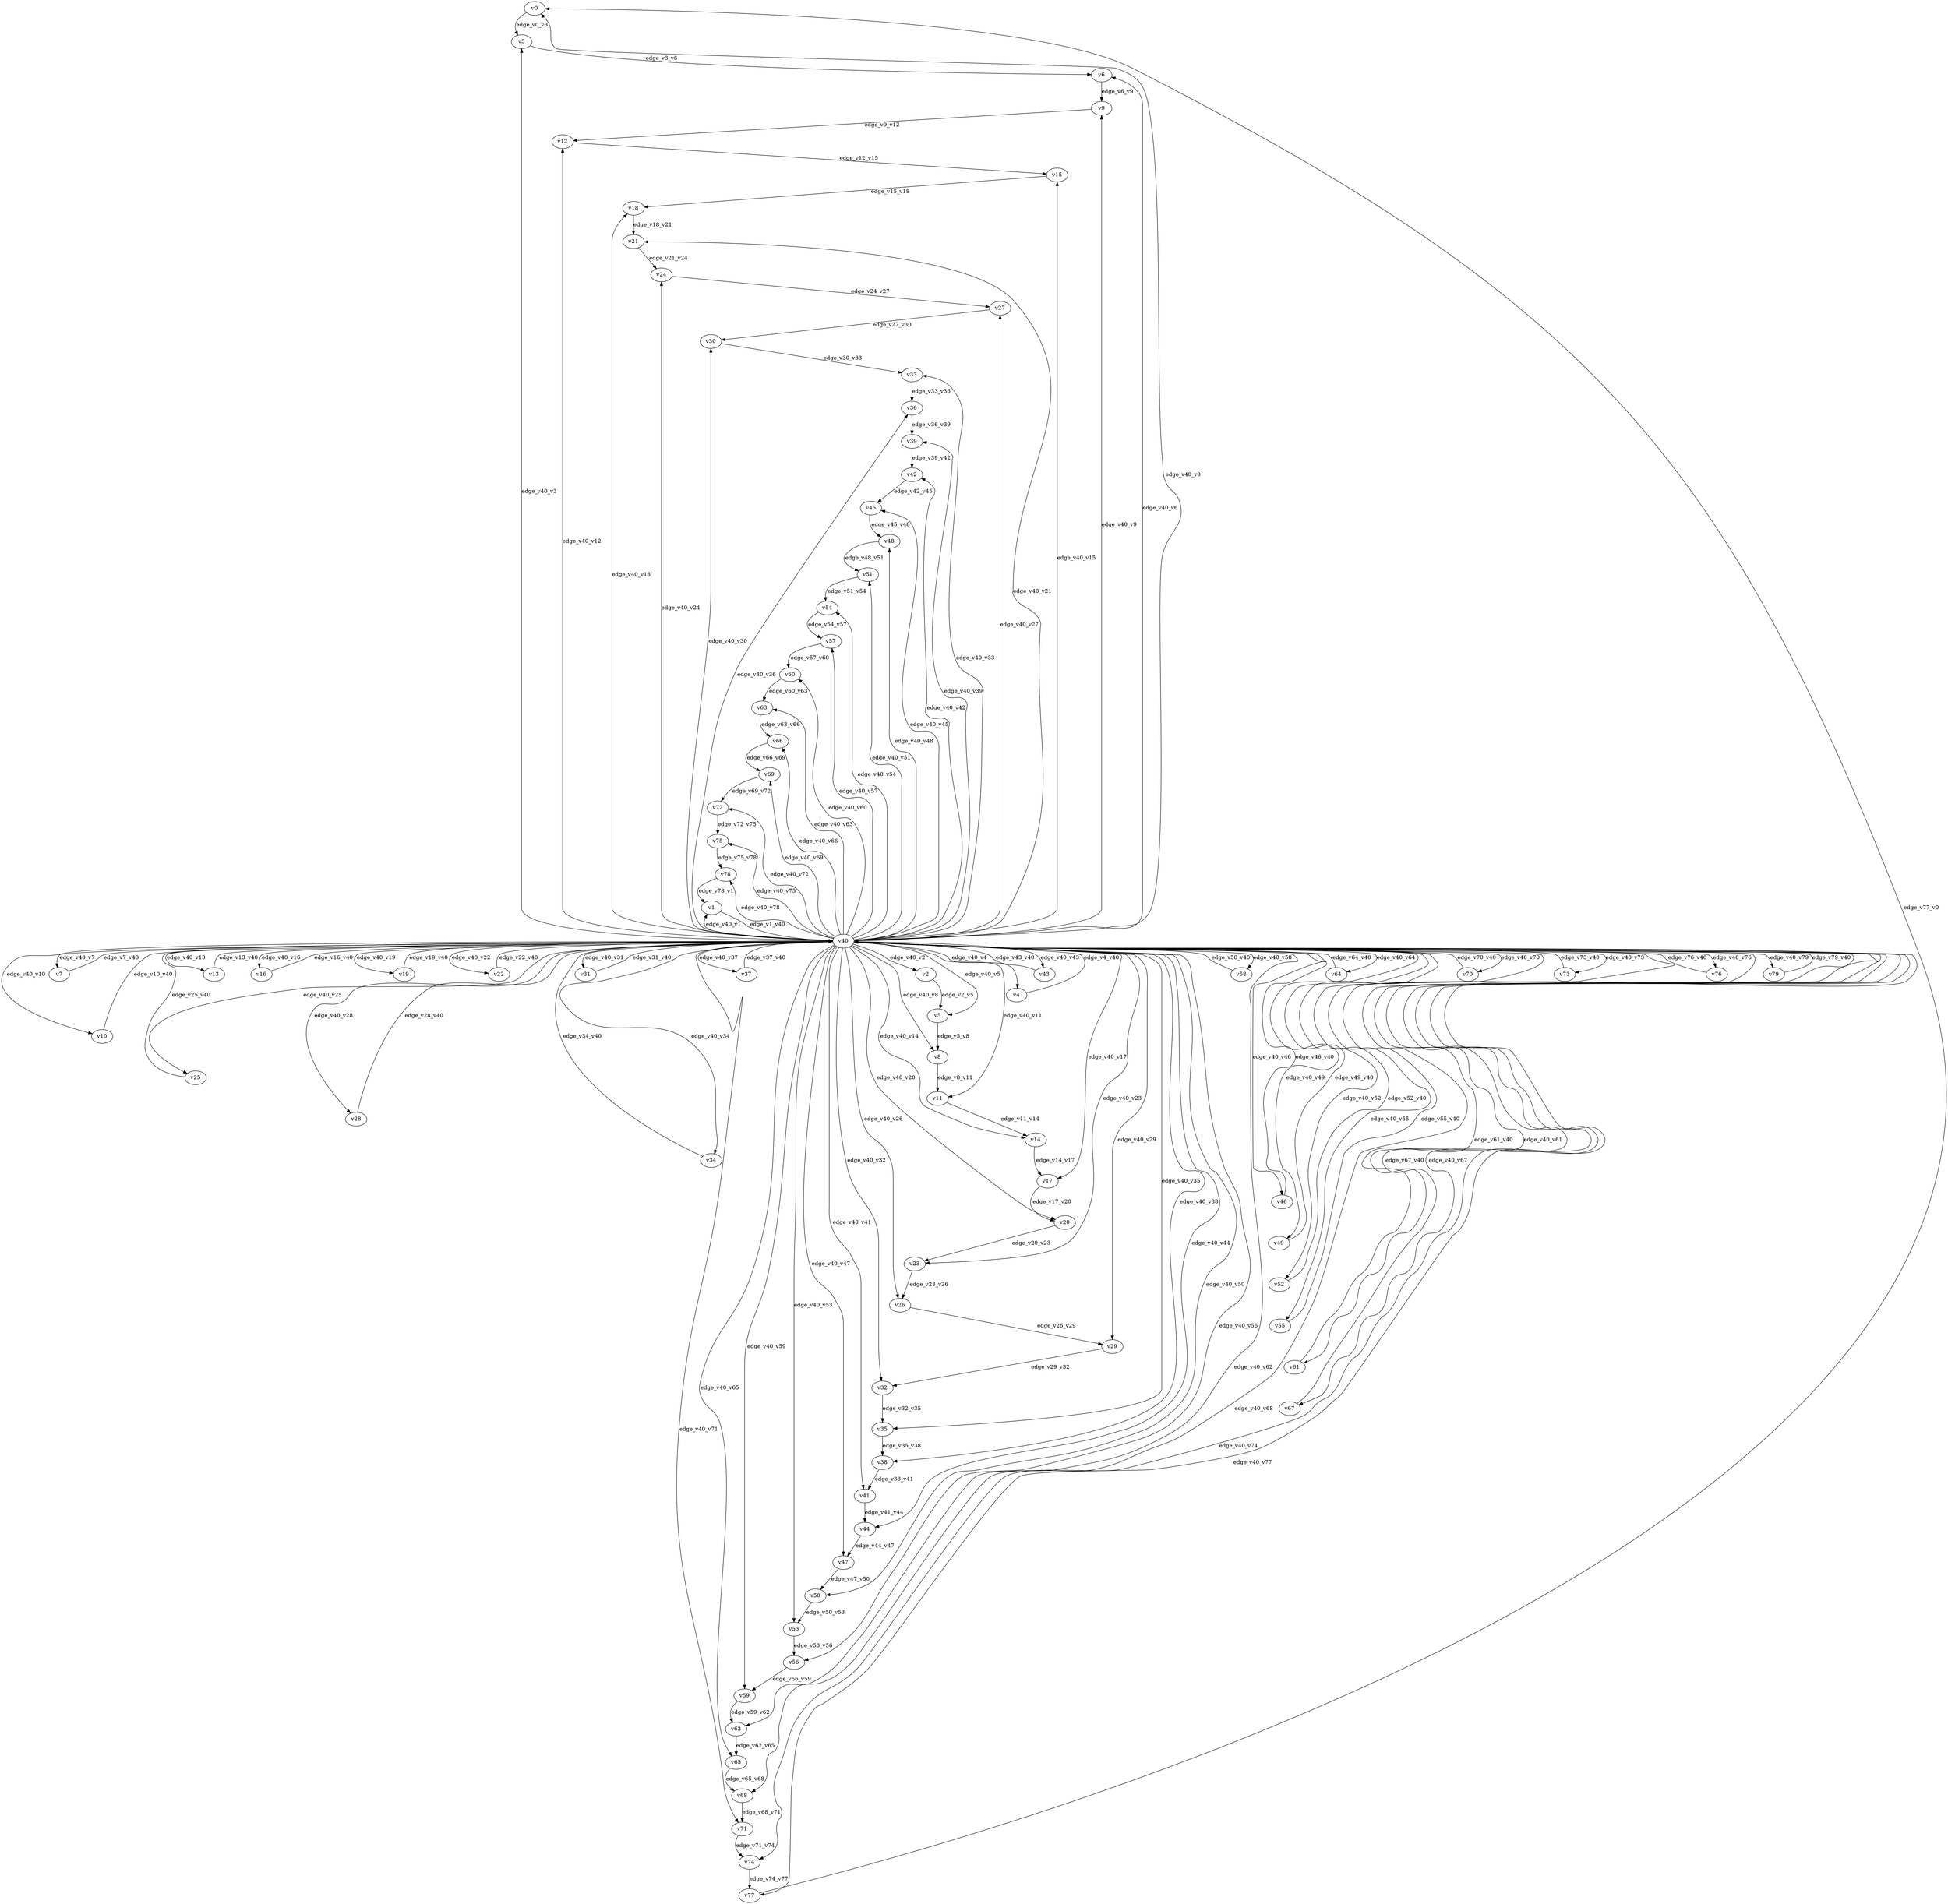 digraph test116 {
    // Discounted game test case
    // Vertex properties: name [player=X]
    // Edge properties: [weight=Y, discount=Z]

    v0 [name="v0", player=0];
    v1 [name="v1", player=1];
    v2 [name="v2", player=0];
    v3 [name="v3", player=1];
    v4 [name="v4", player=0];
    v5 [name="v5", player=1];
    v6 [name="v6", player=0];
    v7 [name="v7", player=1];
    v8 [name="v8", player=0];
    v9 [name="v9", player=1];
    v10 [name="v10", player=0];
    v11 [name="v11", player=1];
    v12 [name="v12", player=0];
    v13 [name="v13", player=1];
    v14 [name="v14", player=0];
    v15 [name="v15", player=1];
    v16 [name="v16", player=0];
    v17 [name="v17", player=1];
    v18 [name="v18", player=0];
    v19 [name="v19", player=1];
    v20 [name="v20", player=0];
    v21 [name="v21", player=1];
    v22 [name="v22", player=0];
    v23 [name="v23", player=1];
    v24 [name="v24", player=0];
    v25 [name="v25", player=1];
    v26 [name="v26", player=0];
    v27 [name="v27", player=1];
    v28 [name="v28", player=0];
    v29 [name="v29", player=1];
    v30 [name="v30", player=0];
    v31 [name="v31", player=1];
    v32 [name="v32", player=0];
    v33 [name="v33", player=1];
    v34 [name="v34", player=0];
    v35 [name="v35", player=1];
    v36 [name="v36", player=0];
    v37 [name="v37", player=1];
    v38 [name="v38", player=0];
    v39 [name="v39", player=1];
    v40 [name="v40", player=0];
    v41 [name="v41", player=1];
    v42 [name="v42", player=0];
    v43 [name="v43", player=1];
    v44 [name="v44", player=0];
    v45 [name="v45", player=1];
    v46 [name="v46", player=0];
    v47 [name="v47", player=1];
    v48 [name="v48", player=0];
    v49 [name="v49", player=1];
    v50 [name="v50", player=0];
    v51 [name="v51", player=1];
    v52 [name="v52", player=0];
    v53 [name="v53", player=1];
    v54 [name="v54", player=0];
    v55 [name="v55", player=1];
    v56 [name="v56", player=0];
    v57 [name="v57", player=1];
    v58 [name="v58", player=0];
    v59 [name="v59", player=1];
    v60 [name="v60", player=0];
    v61 [name="v61", player=1];
    v62 [name="v62", player=0];
    v63 [name="v63", player=1];
    v64 [name="v64", player=0];
    v65 [name="v65", player=1];
    v66 [name="v66", player=0];
    v67 [name="v67", player=1];
    v68 [name="v68", player=0];
    v69 [name="v69", player=1];
    v70 [name="v70", player=0];
    v71 [name="v71", player=1];
    v72 [name="v72", player=0];
    v73 [name="v73", player=1];
    v74 [name="v74", player=0];
    v75 [name="v75", player=1];
    v76 [name="v76", player=0];
    v77 [name="v77", player=1];
    v78 [name="v78", player=0];
    v79 [name="v79", player=1];

    v40 -> v0 [label="edge_v40_v0", weight=-1.98, discount=0.483];
    v40 -> v1 [label="edge_v40_v1", weight=9.88, discount=0.483];
    v1 -> v40 [label="edge_v1_v40", weight=9.04, discount=0.483];
    v40 -> v2 [label="edge_v40_v2", weight=0.81, discount=0.483];
    v40 -> v3 [label="edge_v40_v3", weight=4.74, discount=0.483];
    v40 -> v4 [label="edge_v40_v4", weight=-1.27, discount=0.483];
    v4 -> v40 [label="edge_v4_v40", weight=-3.47, discount=0.483];
    v40 -> v5 [label="edge_v40_v5", weight=0.40, discount=0.483];
    v40 -> v6 [label="edge_v40_v6", weight=2.34, discount=0.483];
    v40 -> v7 [label="edge_v40_v7", weight=4.18, discount=0.483];
    v7 -> v40 [label="edge_v7_v40", weight=1.74, discount=0.483];
    v40 -> v8 [label="edge_v40_v8", weight=2.99, discount=0.483];
    v40 -> v9 [label="edge_v40_v9", weight=8.90, discount=0.483];
    v40 -> v10 [label="edge_v40_v10", weight=0.01, discount=0.483];
    v10 -> v40 [label="edge_v10_v40", weight=0.15, discount=0.483];
    v40 -> v11 [label="edge_v40_v11", weight=-5.84, discount=0.483];
    v40 -> v12 [label="edge_v40_v12", weight=4.20, discount=0.483];
    v40 -> v13 [label="edge_v40_v13", weight=4.65, discount=0.483];
    v13 -> v40 [label="edge_v13_v40", weight=5.01, discount=0.483];
    v40 -> v14 [label="edge_v40_v14", weight=-3.91, discount=0.483];
    v40 -> v15 [label="edge_v40_v15", weight=6.23, discount=0.483];
    v40 -> v16 [label="edge_v40_v16", weight=3.51, discount=0.483];
    v16 -> v40 [label="edge_v16_v40", weight=2.89, discount=0.483];
    v40 -> v17 [label="edge_v40_v17", weight=1.39, discount=0.483];
    v40 -> v18 [label="edge_v40_v18", weight=4.16, discount=0.483];
    v40 -> v19 [label="edge_v40_v19", weight=8.91, discount=0.483];
    v19 -> v40 [label="edge_v19_v40", weight=9.30, discount=0.483];
    v40 -> v20 [label="edge_v40_v20", weight=-0.79, discount=0.483];
    v40 -> v21 [label="edge_v40_v21", weight=-3.75, discount=0.483];
    v40 -> v22 [label="edge_v40_v22", weight=0.49, discount=0.483];
    v22 -> v40 [label="edge_v22_v40", weight=2.79, discount=0.483];
    v40 -> v23 [label="edge_v40_v23", weight=-3.93, discount=0.483];
    v40 -> v24 [label="edge_v40_v24", weight=5.36, discount=0.483];
    v40 -> v25 [label="edge_v40_v25", weight=-5.02, discount=0.483];
    v25 -> v40 [label="edge_v25_v40", weight=-7.72, discount=0.483];
    v40 -> v26 [label="edge_v40_v26", weight=8.43, discount=0.483];
    v40 -> v27 [label="edge_v40_v27", weight=8.67, discount=0.483];
    v40 -> v28 [label="edge_v40_v28", weight=-1.42, discount=0.483];
    v28 -> v40 [label="edge_v28_v40", weight=-0.71, discount=0.483];
    v40 -> v29 [label="edge_v40_v29", weight=6.80, discount=0.483];
    v40 -> v30 [label="edge_v40_v30", weight=6.57, discount=0.483];
    v40 -> v31 [label="edge_v40_v31", weight=3.42, discount=0.483];
    v31 -> v40 [label="edge_v31_v40", weight=2.80, discount=0.483];
    v40 -> v32 [label="edge_v40_v32", weight=3.05, discount=0.483];
    v40 -> v33 [label="edge_v40_v33", weight=0.69, discount=0.483];
    v40 -> v34 [label="edge_v40_v34", weight=-5.81, discount=0.483];
    v34 -> v40 [label="edge_v34_v40", weight=-3.29, discount=0.483];
    v40 -> v35 [label="edge_v40_v35", weight=6.97, discount=0.483];
    v40 -> v36 [label="edge_v40_v36", weight=-1.01, discount=0.483];
    v40 -> v37 [label="edge_v40_v37", weight=7.23, discount=0.483];
    v37 -> v40 [label="edge_v37_v40", weight=8.78, discount=0.483];
    v40 -> v38 [label="edge_v40_v38", weight=-3.39, discount=0.483];
    v40 -> v39 [label="edge_v40_v39", weight=-4.31, discount=0.483];
    v40 -> v41 [label="edge_v40_v41", weight=9.59, discount=0.483];
    v40 -> v42 [label="edge_v40_v42", weight=0.52, discount=0.483];
    v40 -> v43 [label="edge_v40_v43", weight=4.54, discount=0.483];
    v43 -> v40 [label="edge_v43_v40", weight=3.85, discount=0.483];
    v40 -> v44 [label="edge_v40_v44", weight=-5.02, discount=0.483];
    v40 -> v45 [label="edge_v40_v45", weight=1.18, discount=0.483];
    v40 -> v46 [label="edge_v40_v46", weight=-0.12, discount=0.483];
    v46 -> v40 [label="edge_v46_v40", weight=-2.58, discount=0.483];
    v40 -> v47 [label="edge_v40_v47", weight=5.32, discount=0.483];
    v40 -> v48 [label="edge_v40_v48", weight=7.76, discount=0.483];
    v40 -> v49 [label="edge_v40_v49", weight=-1.59, discount=0.483];
    v49 -> v40 [label="edge_v49_v40", weight=0.89, discount=0.483];
    v40 -> v50 [label="edge_v40_v50", weight=-2.02, discount=0.483];
    v40 -> v51 [label="edge_v40_v51", weight=9.12, discount=0.483];
    v40 -> v52 [label="edge_v40_v52", weight=-0.13, discount=0.483];
    v52 -> v40 [label="edge_v52_v40", weight=0.98, discount=0.483];
    v40 -> v53 [label="edge_v40_v53", weight=9.39, discount=0.483];
    v40 -> v54 [label="edge_v40_v54", weight=2.72, discount=0.483];
    v40 -> v55 [label="edge_v40_v55", weight=-2.05, discount=0.483];
    v55 -> v40 [label="edge_v55_v40", weight=0.94, discount=0.483];
    v40 -> v56 [label="edge_v40_v56", weight=-0.28, discount=0.483];
    v40 -> v57 [label="edge_v40_v57", weight=8.67, discount=0.483];
    v40 -> v58 [label="edge_v40_v58", weight=4.37, discount=0.483];
    v58 -> v40 [label="edge_v58_v40", weight=5.49, discount=0.483];
    v40 -> v59 [label="edge_v40_v59", weight=4.53, discount=0.483];
    v40 -> v60 [label="edge_v40_v60", weight=0.65, discount=0.483];
    v40 -> v61 [label="edge_v40_v61", weight=0.08, discount=0.483];
    v61 -> v40 [label="edge_v61_v40", weight=-1.64, discount=0.483];
    v40 -> v62 [label="edge_v40_v62", weight=-1.63, discount=0.483];
    v40 -> v63 [label="edge_v40_v63", weight=3.06, discount=0.483];
    v40 -> v64 [label="edge_v40_v64", weight=8.48, discount=0.483];
    v64 -> v40 [label="edge_v64_v40", weight=10.94, discount=0.483];
    v40 -> v65 [label="edge_v40_v65", weight=-5.27, discount=0.483];
    v40 -> v66 [label="edge_v40_v66", weight=4.97, discount=0.483];
    v40 -> v67 [label="edge_v40_v67", weight=-4.10, discount=0.483];
    v67 -> v40 [label="edge_v67_v40", weight=-5.88, discount=0.483];
    v40 -> v68 [label="edge_v40_v68", weight=0.40, discount=0.483];
    v40 -> v69 [label="edge_v40_v69", weight=3.80, discount=0.483];
    v40 -> v70 [label="edge_v40_v70", weight=1.22, discount=0.483];
    v70 -> v40 [label="edge_v70_v40", weight=1.67, discount=0.483];
    v40 -> v71 [label="edge_v40_v71", weight=-0.80, discount=0.483];
    v40 -> v72 [label="edge_v40_v72", weight=-3.88, discount=0.483];
    v40 -> v73 [label="edge_v40_v73", weight=5.54, discount=0.483];
    v73 -> v40 [label="edge_v73_v40", weight=7.30, discount=0.483];
    v40 -> v74 [label="edge_v40_v74", weight=-1.10, discount=0.483];
    v40 -> v75 [label="edge_v40_v75", weight=-2.48, discount=0.483];
    v40 -> v76 [label="edge_v40_v76", weight=5.36, discount=0.483];
    v76 -> v40 [label="edge_v76_v40", weight=2.78, discount=0.483];
    v40 -> v77 [label="edge_v40_v77", weight=-3.82, discount=0.483];
    v40 -> v78 [label="edge_v40_v78", weight=2.77, discount=0.483];
    v40 -> v79 [label="edge_v40_v79", weight=5.07, discount=0.483];
    v79 -> v40 [label="edge_v79_v40", weight=5.79, discount=0.483];
    v0 -> v3 [label="edge_v0_v3", weight=-1.32, discount=0.483];
    v2 -> v5 [label="edge_v2_v5", weight=0.46, discount=0.483];
    v3 -> v6 [label="edge_v3_v6", weight=3.70, discount=0.483];
    v5 -> v8 [label="edge_v5_v8", weight=6.21, discount=0.483];
    v6 -> v9 [label="edge_v6_v9", weight=5.10, discount=0.483];
    v8 -> v11 [label="edge_v8_v11", weight=2.47, discount=0.483];
    v9 -> v12 [label="edge_v9_v12", weight=-1.45, discount=0.483];
    v11 -> v14 [label="edge_v11_v14", weight=-1.38, discount=0.483];
    v12 -> v15 [label="edge_v12_v15", weight=-1.11, discount=0.483];
    v14 -> v17 [label="edge_v14_v17", weight=1.53, discount=0.483];
    v15 -> v18 [label="edge_v15_v18", weight=-1.38, discount=0.483];
    v17 -> v20 [label="edge_v17_v20", weight=-2.08, discount=0.483];
    v18 -> v21 [label="edge_v18_v21", weight=6.37, discount=0.483];
    v20 -> v23 [label="edge_v20_v23", weight=-2.44, discount=0.483];
    v21 -> v24 [label="edge_v21_v24", weight=1.79, discount=0.483];
    v23 -> v26 [label="edge_v23_v26", weight=5.09, discount=0.483];
    v24 -> v27 [label="edge_v24_v27", weight=4.21, discount=0.483];
    v26 -> v29 [label="edge_v26_v29", weight=0.03, discount=0.483];
    v27 -> v30 [label="edge_v27_v30", weight=3.17, discount=0.483];
    v29 -> v32 [label="edge_v29_v32", weight=-1.70, discount=0.483];
    v30 -> v33 [label="edge_v30_v33", weight=-0.47, discount=0.483];
    v32 -> v35 [label="edge_v32_v35", weight=3.46, discount=0.483];
    v33 -> v36 [label="edge_v33_v36", weight=3.70, discount=0.483];
    v35 -> v38 [label="edge_v35_v38", weight=4.85, discount=0.483];
    v36 -> v39 [label="edge_v36_v39", weight=5.40, discount=0.483];
    v38 -> v41 [label="edge_v38_v41", weight=4.66, discount=0.483];
    v39 -> v42 [label="edge_v39_v42", weight=3.53, discount=0.483];
    v41 -> v44 [label="edge_v41_v44", weight=6.47, discount=0.483];
    v42 -> v45 [label="edge_v42_v45", weight=-0.38, discount=0.483];
    v44 -> v47 [label="edge_v44_v47", weight=2.17, discount=0.483];
    v45 -> v48 [label="edge_v45_v48", weight=4.16, discount=0.483];
    v47 -> v50 [label="edge_v47_v50", weight=-1.19, discount=0.483];
    v48 -> v51 [label="edge_v48_v51", weight=-2.49, discount=0.483];
    v50 -> v53 [label="edge_v50_v53", weight=2.48, discount=0.483];
    v51 -> v54 [label="edge_v51_v54", weight=5.08, discount=0.483];
    v53 -> v56 [label="edge_v53_v56", weight=4.22, discount=0.483];
    v54 -> v57 [label="edge_v54_v57", weight=1.77, discount=0.483];
    v56 -> v59 [label="edge_v56_v59", weight=2.38, discount=0.483];
    v57 -> v60 [label="edge_v57_v60", weight=6.03, discount=0.483];
    v59 -> v62 [label="edge_v59_v62", weight=-0.52, discount=0.483];
    v60 -> v63 [label="edge_v60_v63", weight=1.12, discount=0.483];
    v62 -> v65 [label="edge_v62_v65", weight=1.75, discount=0.483];
    v63 -> v66 [label="edge_v63_v66", weight=4.48, discount=0.483];
    v65 -> v68 [label="edge_v65_v68", weight=-2.15, discount=0.483];
    v66 -> v69 [label="edge_v66_v69", weight=-2.87, discount=0.483];
    v68 -> v71 [label="edge_v68_v71", weight=2.67, discount=0.483];
    v69 -> v72 [label="edge_v69_v72", weight=-1.80, discount=0.483];
    v71 -> v74 [label="edge_v71_v74", weight=0.51, discount=0.483];
    v72 -> v75 [label="edge_v72_v75", weight=2.73, discount=0.483];
    v74 -> v77 [label="edge_v74_v77", weight=2.08, discount=0.483];
    v75 -> v78 [label="edge_v75_v78", weight=1.48, discount=0.483];
    v77 -> v0 [label="edge_v77_v0", weight=-2.56, discount=0.483];
    v78 -> v1 [label="edge_v78_v1", weight=0.07, discount=0.483];
}
